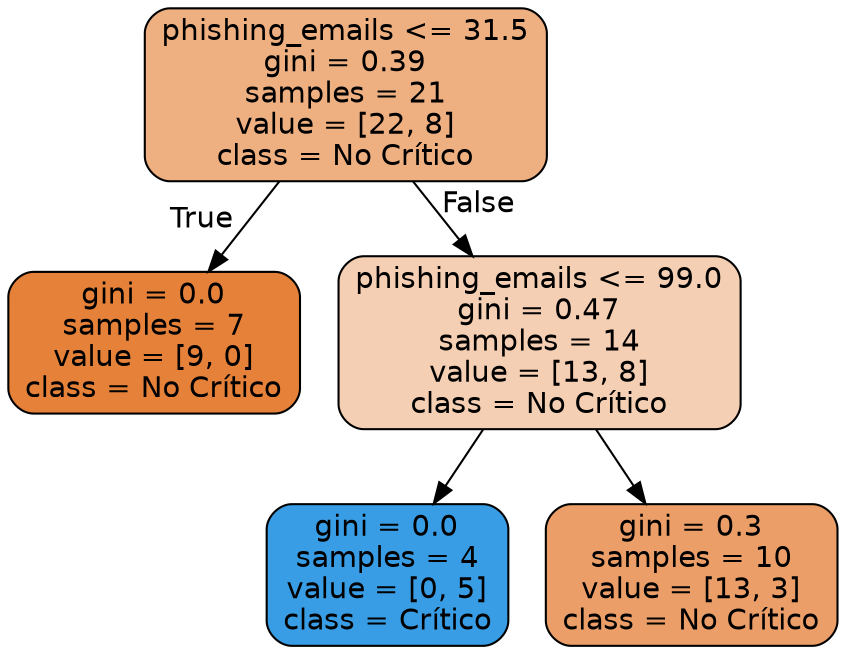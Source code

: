 digraph Tree {
node [shape=box, style="filled, rounded", color="black", fontname="helvetica"] ;
edge [fontname="helvetica"] ;
0 [label="phishing_emails <= 31.5\ngini = 0.39\nsamples = 21\nvalue = [22, 8]\nclass = No Crítico", fillcolor="#eeaf81"] ;
1 [label="gini = 0.0\nsamples = 7\nvalue = [9, 0]\nclass = No Crítico", fillcolor="#e58139"] ;
0 -> 1 [labeldistance=2.5, labelangle=45, headlabel="True"] ;
2 [label="phishing_emails <= 99.0\ngini = 0.47\nsamples = 14\nvalue = [13, 8]\nclass = No Crítico", fillcolor="#f5cfb3"] ;
0 -> 2 [labeldistance=2.5, labelangle=-45, headlabel="False"] ;
3 [label="gini = 0.0\nsamples = 4\nvalue = [0, 5]\nclass = Crítico", fillcolor="#399de5"] ;
2 -> 3 ;
4 [label="gini = 0.3\nsamples = 10\nvalue = [13, 3]\nclass = No Crítico", fillcolor="#eb9e67"] ;
2 -> 4 ;
}